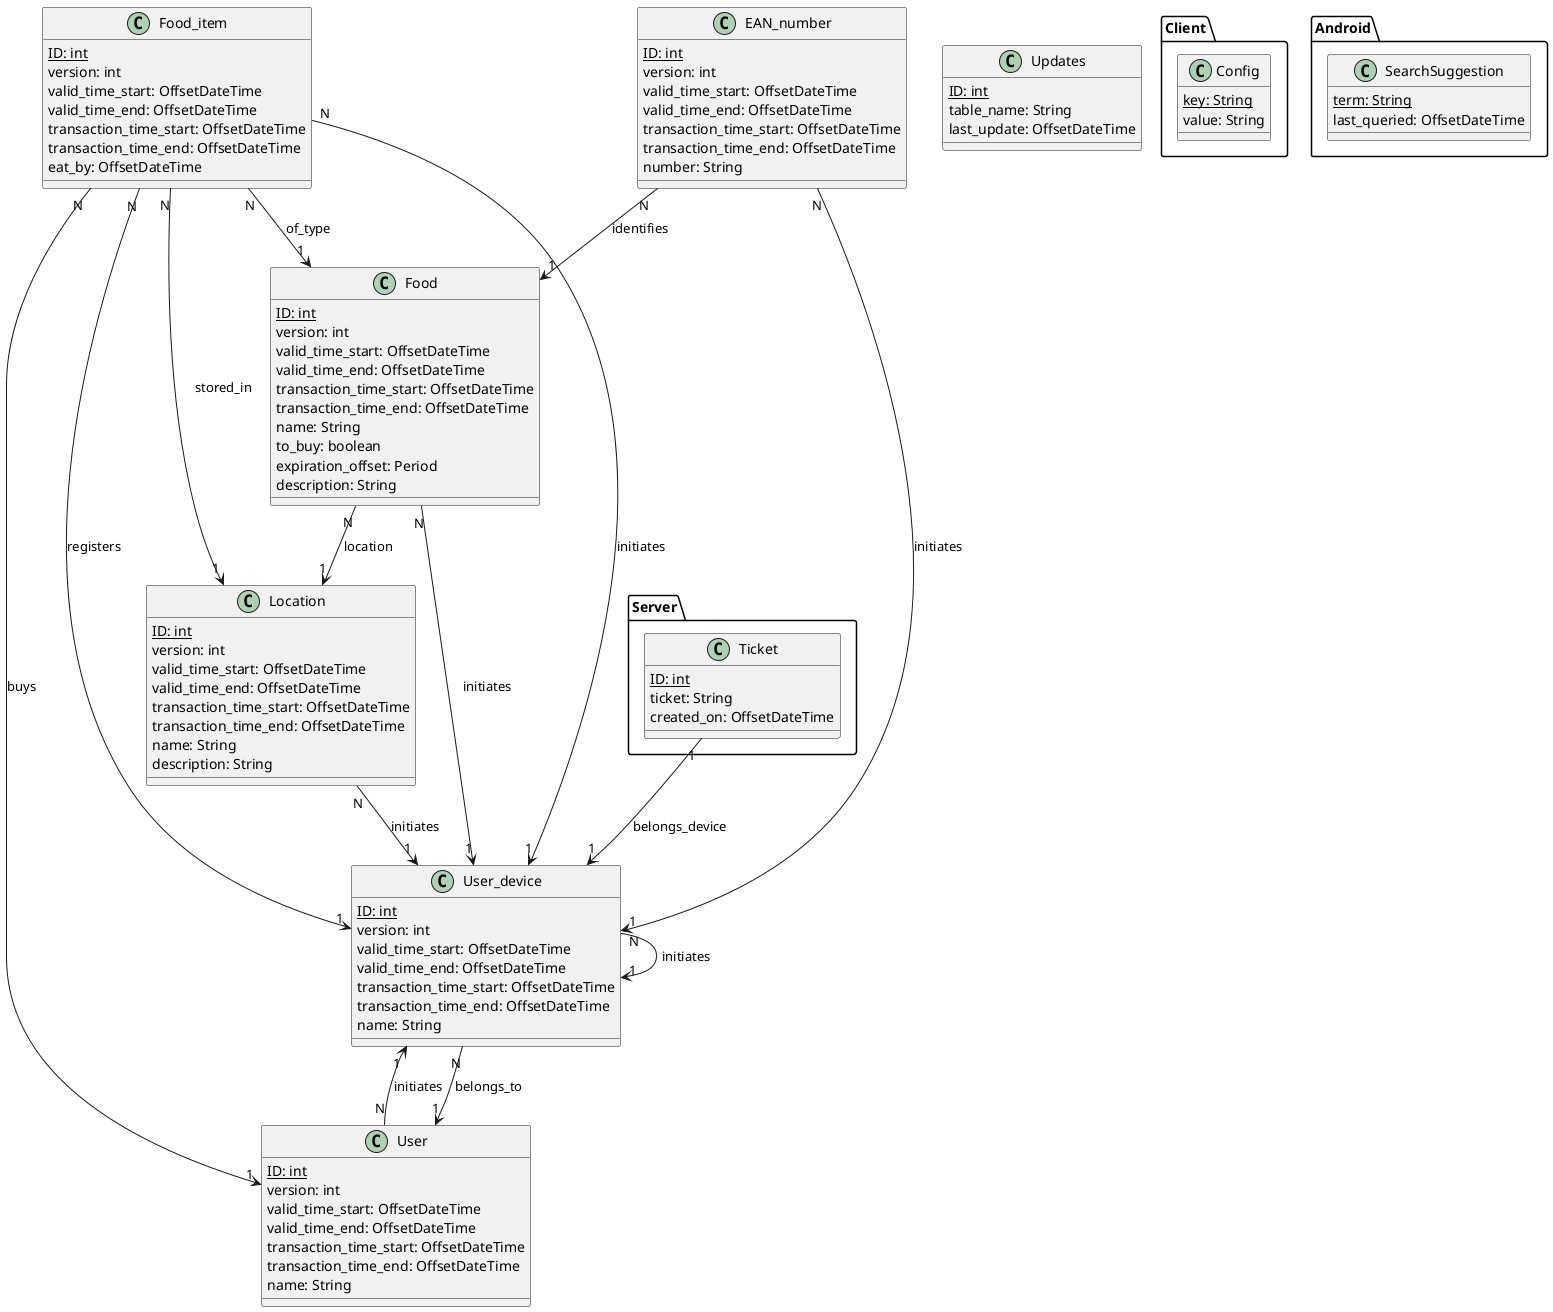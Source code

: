 @startuml

class Location {
    {static} ID: int
    version: int
    valid_time_start: OffsetDateTime
    valid_time_end: OffsetDateTime
    transaction_time_start: OffsetDateTime
    transaction_time_end: OffsetDateTime
    name: String
    description: String
}

class User {
    {static} ID: int
    version: int
    valid_time_start: OffsetDateTime
    valid_time_end: OffsetDateTime
    transaction_time_start: OffsetDateTime
    transaction_time_end: OffsetDateTime
    name: String
}

class User_device {
    {static} ID: int
    version: int
    valid_time_start: OffsetDateTime
    valid_time_end: OffsetDateTime
    transaction_time_start: OffsetDateTime
    transaction_time_end: OffsetDateTime
    name: String
}

class Food {
    {static} ID: int
    version: int
    valid_time_start: OffsetDateTime
    valid_time_end: OffsetDateTime
    transaction_time_start: OffsetDateTime
    transaction_time_end: OffsetDateTime
    name: String
    to_buy: boolean
    expiration_offset: Period
    description: String
}

class Food_item {
    {static} ID: int
    version: int
    valid_time_start: OffsetDateTime
    valid_time_end: OffsetDateTime
    transaction_time_start: OffsetDateTime
    transaction_time_end: OffsetDateTime
    eat_by: OffsetDateTime
}

class EAN_number {
    {static} ID: int
    version: int
    valid_time_start: OffsetDateTime
    valid_time_end: OffsetDateTime
    transaction_time_start: OffsetDateTime
    transaction_time_end: OffsetDateTime
    number: String
}

class Updates {
    {static} ID: int
    table_name: String
    last_update: OffsetDateTime
}

package Server {
    class Ticket {
        {static} ID: int
        ticket: String
        created_on: OffsetDateTime
    }
}

package Client {
    class Config {
        {static} key: String
        value: String
    }
}

package Android {
    class SearchSuggestion {
        {static} term: String
        last_queried: OffsetDateTime
    }
}

Location "N" --> "1" User_device : initiates
Food "N" --> "1" User_device : initiates
User "N" --> "1" User_device : initiates
User_device "N" --> "1" User_device : initiates
Food_item "N" --> "1" User_device : initiates
EAN_number "N" --> "1" User_device : initiates

User_device "N" --> "1" User : belongs_to

EAN_number "N" --> "1" Food : identifies

Food "N" --> "1" Location : location

Food_item "N" --> "1" Location : stored_in
Food_item "N" --> "1" Food : of_type
Food_item "N" --> "1" User : buys
Food_item "N" --> "1" User_device : registers

Ticket "1" --> "1" User_device : belongs_device

@enduml
